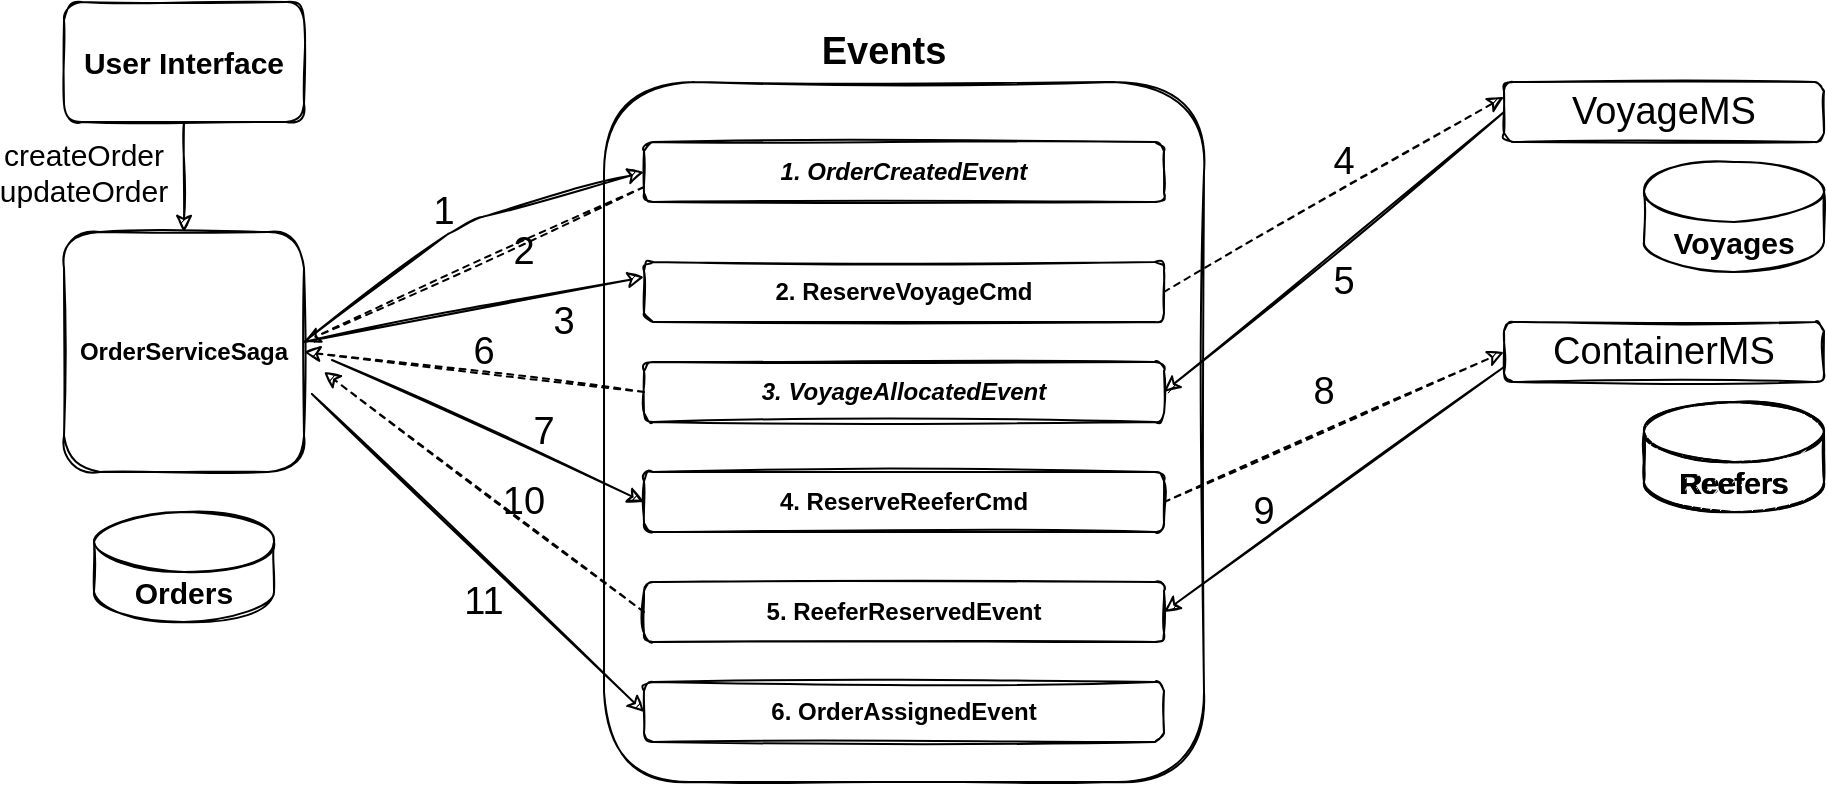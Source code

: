 <mxfile version="18.0.4" type="device"><diagram id="826VPpWqNZ8Hza4WHndU" name="Page-1"><mxGraphModel dx="1092" dy="808" grid="1" gridSize="10" guides="1" tooltips="1" connect="1" arrows="1" fold="1" page="1" pageScale="1" pageWidth="1100" pageHeight="1700" math="0" shadow="0"><root><mxCell id="0"/><mxCell id="1" parent="0"/><mxCell id="cwUZ9Wj_zchIhk9BmzC8-5" value="" style="rounded=1;whiteSpace=wrap;html=1;sketch=1;" parent="1" vertex="1"><mxGeometry x="400" y="120" width="300" height="350" as="geometry"/></mxCell><mxCell id="cwUZ9Wj_zchIhk9BmzC8-1" value="" style="whiteSpace=wrap;html=1;aspect=fixed;rounded=1;sketch=1;" parent="1" vertex="1"><mxGeometry x="130" y="195" width="120" height="120" as="geometry"/></mxCell><mxCell id="cwUZ9Wj_zchIhk9BmzC8-2" value="&lt;b&gt;OrderServiceSaga&lt;/b&gt;" style="text;html=1;strokeColor=none;fillColor=none;align=center;verticalAlign=middle;whiteSpace=wrap;rounded=0;sketch=1;" parent="1" vertex="1"><mxGeometry x="160" y="240" width="60" height="30" as="geometry"/></mxCell><mxCell id="cwUZ9Wj_zchIhk9BmzC8-4" value="&lt;span style=&quot;&quot;&gt;1. &lt;/span&gt;&lt;span style=&quot;&quot;&gt;OrderCreatedEvent&lt;/span&gt;" style="rounded=1;whiteSpace=wrap;html=1;sketch=1;fontStyle=3" parent="1" vertex="1"><mxGeometry x="420" y="150" width="260" height="30" as="geometry"/></mxCell><mxCell id="cwUZ9Wj_zchIhk9BmzC8-9" value="&lt;span style=&quot;&quot;&gt;3. &lt;/span&gt;&lt;span style=&quot;&quot;&gt;VoyageAllocatedEven&lt;/span&gt;&lt;span style=&quot;&quot;&gt;t&lt;/span&gt;" style="rounded=1;whiteSpace=wrap;html=1;sketch=1;fontStyle=3" parent="1" vertex="1"><mxGeometry x="420" y="260" width="260" height="30" as="geometry"/></mxCell><mxCell id="cwUZ9Wj_zchIhk9BmzC8-14" value="5.&amp;nbsp;&lt;span style=&quot;&quot;&gt;ReeferReservedEvent&lt;/span&gt;" style="rounded=1;whiteSpace=wrap;html=1;sketch=1;fontStyle=1" parent="1" vertex="1"><mxGeometry x="420" y="370" width="260" height="30" as="geometry"/></mxCell><mxCell id="cwUZ9Wj_zchIhk9BmzC8-18" value="" style="endArrow=classic;html=1;rounded=1;sketch=1;entryX=0;entryY=0.5;entryDx=0;entryDy=0;" parent="1" target="cwUZ9Wj_zchIhk9BmzC8-4" edge="1"><mxGeometry width="50" height="50" relative="1" as="geometry"><mxPoint x="250" y="250" as="sourcePoint"/><mxPoint x="300" y="200" as="targetPoint"/><Array as="points"><mxPoint x="330" y="190"/></Array></mxGeometry></mxCell><mxCell id="cwUZ9Wj_zchIhk9BmzC8-22" value="&lt;b&gt;&lt;font style=&quot;font-size: 19px;&quot;&gt;Events&lt;/font&gt;&lt;/b&gt;" style="text;html=1;strokeColor=none;fillColor=none;align=center;verticalAlign=middle;whiteSpace=wrap;rounded=0;sketch=1;" parent="1" vertex="1"><mxGeometry x="510" y="90" width="60" height="30" as="geometry"/></mxCell><mxCell id="cwUZ9Wj_zchIhk9BmzC8-23" value="VoyageMS" style="rounded=1;whiteSpace=wrap;html=1;sketch=1;fontSize=19;" parent="1" vertex="1"><mxGeometry x="850" y="120" width="160" height="30" as="geometry"/></mxCell><mxCell id="cwUZ9Wj_zchIhk9BmzC8-24" value="ContainerMS" style="rounded=1;whiteSpace=wrap;html=1;sketch=1;fontSize=19;" parent="1" vertex="1"><mxGeometry x="850" y="240" width="160" height="30" as="geometry"/></mxCell><mxCell id="cwUZ9Wj_zchIhk9BmzC8-27" value="" style="endArrow=classic;html=1;rounded=1;sketch=1;fontSize=19;entryX=0;entryY=0.75;entryDx=0;entryDy=0;dashed=1;exitX=0;exitY=0.75;exitDx=0;exitDy=0;" parent="1" source="cwUZ9Wj_zchIhk9BmzC8-4" edge="1"><mxGeometry width="50" height="50" relative="1" as="geometry"><mxPoint x="570" y="320" as="sourcePoint"/><mxPoint x="250" y="250" as="targetPoint"/></mxGeometry></mxCell><mxCell id="cwUZ9Wj_zchIhk9BmzC8-28" value="1" style="text;html=1;strokeColor=none;fillColor=none;align=center;verticalAlign=middle;whiteSpace=wrap;rounded=0;sketch=1;fontSize=19;" parent="1" vertex="1"><mxGeometry x="300" y="175" width="40" height="20" as="geometry"/></mxCell><mxCell id="cwUZ9Wj_zchIhk9BmzC8-30" value="2" style="text;html=1;strokeColor=none;fillColor=none;align=center;verticalAlign=middle;whiteSpace=wrap;rounded=0;sketch=1;fontSize=19;" parent="1" vertex="1"><mxGeometry x="340" y="195" width="40" height="20" as="geometry"/></mxCell><mxCell id="cwUZ9Wj_zchIhk9BmzC8-31" value="" style="endArrow=classic;html=1;rounded=1;dashed=1;sketch=1;fontSize=19;exitX=1;exitY=0.5;exitDx=0;exitDy=0;entryX=0;entryY=0.25;entryDx=0;entryDy=0;" parent="1" source="cwUZ9Wj_zchIhk9BmzC8-33" target="cwUZ9Wj_zchIhk9BmzC8-23" edge="1"><mxGeometry width="50" height="50" relative="1" as="geometry"><mxPoint x="780" y="200" as="sourcePoint"/><mxPoint x="830" y="150" as="targetPoint"/></mxGeometry></mxCell><mxCell id="cwUZ9Wj_zchIhk9BmzC8-32" value="" style="endArrow=classic;html=1;rounded=1;sketch=1;fontSize=19;entryX=1;entryY=0.5;entryDx=0;entryDy=0;exitX=0;exitY=0.5;exitDx=0;exitDy=0;" parent="1" source="cwUZ9Wj_zchIhk9BmzC8-23" target="cwUZ9Wj_zchIhk9BmzC8-9" edge="1"><mxGeometry width="50" height="50" relative="1" as="geometry"><mxPoint x="810" y="180" as="sourcePoint"/><mxPoint x="760" y="230" as="targetPoint"/></mxGeometry></mxCell><mxCell id="cwUZ9Wj_zchIhk9BmzC8-33" value="&lt;span style=&quot;&quot;&gt;2. ReserveVoyageCmd&lt;/span&gt;" style="rounded=1;whiteSpace=wrap;html=1;sketch=1;fontStyle=1" parent="1" vertex="1"><mxGeometry x="420" y="210" width="260" height="30" as="geometry"/></mxCell><mxCell id="cwUZ9Wj_zchIhk9BmzC8-34" value="" style="endArrow=classic;html=1;rounded=1;sketch=1;fontSize=19;entryX=0;entryY=0.25;entryDx=0;entryDy=0;" parent="1" target="cwUZ9Wj_zchIhk9BmzC8-33" edge="1"><mxGeometry width="50" height="50" relative="1" as="geometry"><mxPoint x="250" y="250" as="sourcePoint"/><mxPoint x="360" y="270" as="targetPoint"/></mxGeometry></mxCell><mxCell id="cwUZ9Wj_zchIhk9BmzC8-35" value="" style="endArrow=classic;html=1;rounded=1;dashed=1;sketch=1;fontSize=19;exitX=0;exitY=0.5;exitDx=0;exitDy=0;entryX=1;entryY=0.5;entryDx=0;entryDy=0;" parent="1" source="cwUZ9Wj_zchIhk9BmzC8-9" target="cwUZ9Wj_zchIhk9BmzC8-1" edge="1"><mxGeometry width="50" height="50" relative="1" as="geometry"><mxPoint x="420" y="176.25" as="sourcePoint"/><mxPoint x="250" y="273.75" as="targetPoint"/></mxGeometry></mxCell><mxCell id="cwUZ9Wj_zchIhk9BmzC8-36" value="3" style="text;html=1;strokeColor=none;fillColor=none;align=center;verticalAlign=middle;whiteSpace=wrap;rounded=0;sketch=1;fontSize=19;" parent="1" vertex="1"><mxGeometry x="360" y="230" width="40" height="20" as="geometry"/></mxCell><mxCell id="cwUZ9Wj_zchIhk9BmzC8-38" value="4" style="text;html=1;strokeColor=none;fillColor=none;align=center;verticalAlign=middle;whiteSpace=wrap;rounded=0;sketch=1;fontSize=19;" parent="1" vertex="1"><mxGeometry x="750" y="150" width="40" height="20" as="geometry"/></mxCell><mxCell id="cwUZ9Wj_zchIhk9BmzC8-40" value="5" style="text;html=1;strokeColor=none;fillColor=none;align=center;verticalAlign=middle;whiteSpace=wrap;rounded=0;sketch=1;fontSize=19;" parent="1" vertex="1"><mxGeometry x="750" y="210" width="40" height="20" as="geometry"/></mxCell><mxCell id="cwUZ9Wj_zchIhk9BmzC8-41" value="6" style="text;html=1;strokeColor=none;fillColor=none;align=center;verticalAlign=middle;whiteSpace=wrap;rounded=0;sketch=1;fontSize=19;" parent="1" vertex="1"><mxGeometry x="320" y="245" width="40" height="20" as="geometry"/></mxCell><mxCell id="cwUZ9Wj_zchIhk9BmzC8-43" value="&lt;span style=&quot;&quot;&gt;4. ReserveReeferCmd&lt;/span&gt;" style="rounded=1;whiteSpace=wrap;html=1;sketch=1;fontStyle=1" parent="1" vertex="1"><mxGeometry x="420" y="315" width="260" height="30" as="geometry"/></mxCell><mxCell id="cwUZ9Wj_zchIhk9BmzC8-44" value="" style="endArrow=classic;html=1;rounded=1;sketch=1;entryX=0;entryY=0.5;entryDx=0;entryDy=0;exitX=1.033;exitY=0.45;exitDx=0;exitDy=0;exitPerimeter=0;" parent="1" target="cwUZ9Wj_zchIhk9BmzC8-43" edge="1"><mxGeometry width="50" height="50" relative="1" as="geometry"><mxPoint x="263.96" y="259" as="sourcePoint"/><mxPoint x="430" y="395" as="targetPoint"/></mxGeometry></mxCell><mxCell id="cwUZ9Wj_zchIhk9BmzC8-45" value="7" style="text;html=1;strokeColor=none;fillColor=none;align=center;verticalAlign=middle;whiteSpace=wrap;rounded=0;sketch=1;fontSize=19;" parent="1" vertex="1"><mxGeometry x="350" y="285" width="40" height="20" as="geometry"/></mxCell><mxCell id="cwUZ9Wj_zchIhk9BmzC8-46" value="" style="endArrow=classic;html=1;rounded=1;dashed=1;sketch=1;fontSize=19;exitX=1;exitY=0.5;exitDx=0;exitDy=0;entryX=0;entryY=0.5;entryDx=0;entryDy=0;" parent="1" source="cwUZ9Wj_zchIhk9BmzC8-43" target="cwUZ9Wj_zchIhk9BmzC8-24" edge="1"><mxGeometry width="50" height="50" relative="1" as="geometry"><mxPoint x="690" y="235" as="sourcePoint"/><mxPoint x="860" y="137.5" as="targetPoint"/></mxGeometry></mxCell><mxCell id="cwUZ9Wj_zchIhk9BmzC8-47" value="8" style="text;html=1;strokeColor=none;fillColor=none;align=center;verticalAlign=middle;whiteSpace=wrap;rounded=0;sketch=1;fontSize=19;" parent="1" vertex="1"><mxGeometry x="740" y="265" width="40" height="20" as="geometry"/></mxCell><mxCell id="cwUZ9Wj_zchIhk9BmzC8-48" value="" style="endArrow=classic;html=1;rounded=1;dashed=1;sketch=1;fontSize=19;exitX=0;exitY=0.5;exitDx=0;exitDy=0;entryX=1;entryY=0.5;entryDx=0;entryDy=0;" parent="1" source="cwUZ9Wj_zchIhk9BmzC8-14" edge="1"><mxGeometry width="50" height="50" relative="1" as="geometry"><mxPoint x="430" y="285" as="sourcePoint"/><mxPoint x="260" y="265" as="targetPoint"/></mxGeometry></mxCell><mxCell id="cwUZ9Wj_zchIhk9BmzC8-49" value="9" style="text;html=1;strokeColor=none;fillColor=none;align=center;verticalAlign=middle;whiteSpace=wrap;rounded=0;sketch=1;fontSize=19;" parent="1" vertex="1"><mxGeometry x="710" y="325" width="40" height="20" as="geometry"/></mxCell><mxCell id="cwUZ9Wj_zchIhk9BmzC8-51" value="10" style="text;html=1;strokeColor=none;fillColor=none;align=center;verticalAlign=middle;whiteSpace=wrap;rounded=0;sketch=1;fontSize=19;" parent="1" vertex="1"><mxGeometry x="340" y="320" width="40" height="20" as="geometry"/></mxCell><mxCell id="cwUZ9Wj_zchIhk9BmzC8-53" value="11" style="text;html=1;strokeColor=none;fillColor=none;align=center;verticalAlign=middle;whiteSpace=wrap;rounded=0;sketch=1;fontSize=19;" parent="1" vertex="1"><mxGeometry x="320" y="370" width="40" height="20" as="geometry"/></mxCell><mxCell id="cwUZ9Wj_zchIhk9BmzC8-54" value="" style="endArrow=classic;html=1;rounded=1;sketch=1;fontSize=19;entryX=1;entryY=0.5;entryDx=0;entryDy=0;exitX=0;exitY=0.75;exitDx=0;exitDy=0;" parent="1" source="cwUZ9Wj_zchIhk9BmzC8-24" target="cwUZ9Wj_zchIhk9BmzC8-14" edge="1"><mxGeometry width="50" height="50" relative="1" as="geometry"><mxPoint x="860" y="145" as="sourcePoint"/><mxPoint x="690" y="285" as="targetPoint"/></mxGeometry></mxCell><mxCell id="V3_o4joTrI1YrEDrUo_O-2" style="edgeStyle=orthogonalEdgeStyle;rounded=1;sketch=1;orthogonalLoop=1;jettySize=auto;html=1;labelBackgroundColor=#CC0000;fontSize=15;fontColor=#000000;" parent="1" source="V3_o4joTrI1YrEDrUo_O-1" target="cwUZ9Wj_zchIhk9BmzC8-1" edge="1"><mxGeometry relative="1" as="geometry"/></mxCell><mxCell id="V3_o4joTrI1YrEDrUo_O-1" value="&lt;font color=&quot;#000000&quot;&gt;&lt;b&gt;User Interface&lt;/b&gt;&lt;/font&gt;" style="rounded=1;whiteSpace=wrap;html=1;sketch=1;fillStyle=hachure;fontSize=15;fontColor=#CC0000;strokeWidth=1;" parent="1" vertex="1"><mxGeometry x="130" y="80" width="120" height="60" as="geometry"/></mxCell><mxCell id="V3_o4joTrI1YrEDrUo_O-3" value="createOrder&lt;br&gt;updateOrder" style="text;html=1;strokeColor=none;fillColor=none;align=center;verticalAlign=middle;whiteSpace=wrap;rounded=0;sketch=1;fillStyle=hachure;fontSize=15;fontColor=#000000;" parent="1" vertex="1"><mxGeometry x="110" y="150" width="60" height="30" as="geometry"/></mxCell><mxCell id="V3_o4joTrI1YrEDrUo_O-4" value="&lt;b&gt;Orders&lt;/b&gt;" style="shape=cylinder3;whiteSpace=wrap;html=1;boundedLbl=1;backgroundOutline=1;size=15;rounded=1;sketch=1;fillStyle=hachure;fontSize=15;fontColor=#000000;strokeWidth=1;" parent="1" vertex="1"><mxGeometry x="145" y="335" width="90" height="55" as="geometry"/></mxCell><mxCell id="V3_o4joTrI1YrEDrUo_O-5" value="&lt;b&gt;Voyages&lt;/b&gt;" style="shape=cylinder3;whiteSpace=wrap;html=1;boundedLbl=1;backgroundOutline=1;size=15;rounded=1;sketch=1;fillStyle=hachure;fontSize=15;fontColor=#000000;strokeWidth=1;" parent="1" vertex="1"><mxGeometry x="920" y="160" width="90" height="55" as="geometry"/></mxCell><mxCell id="V3_o4joTrI1YrEDrUo_O-6" value="Reefers" style="shape=cylinder3;whiteSpace=wrap;html=1;boundedLbl=1;backgroundOutline=1;size=15;rounded=1;sketch=1;fillStyle=hachure;fontSize=15;fontColor=#000000;strokeWidth=1;" parent="1" vertex="1"><mxGeometry x="920" y="280" width="90" height="55" as="geometry"/></mxCell><mxCell id="V3_o4joTrI1YrEDrUo_O-7" value="&lt;b&gt;Reefers&lt;/b&gt;" style="shape=cylinder3;whiteSpace=wrap;html=1;boundedLbl=1;backgroundOutline=1;size=15;rounded=1;sketch=1;fillStyle=hachure;fontSize=15;fontColor=#000000;strokeWidth=1;" parent="1" vertex="1"><mxGeometry x="920" y="280" width="90" height="55" as="geometry"/></mxCell><mxCell id="C2Im4Jx4-4kf_UqLka67-1" value="6.&amp;nbsp;&lt;span style=&quot;&quot;&gt;OrderAssignedEvent&lt;/span&gt;" style="rounded=1;whiteSpace=wrap;html=1;sketch=1;fontStyle=1" vertex="1" parent="1"><mxGeometry x="420" y="420" width="260" height="30" as="geometry"/></mxCell><mxCell id="C2Im4Jx4-4kf_UqLka67-2" value="" style="endArrow=classic;html=1;rounded=1;sketch=1;entryX=0;entryY=0.5;entryDx=0;entryDy=0;exitX=1.033;exitY=0.675;exitDx=0;exitDy=0;exitPerimeter=0;" edge="1" parent="1" source="cwUZ9Wj_zchIhk9BmzC8-1" target="C2Im4Jx4-4kf_UqLka67-1"><mxGeometry width="50" height="50" relative="1" as="geometry"><mxPoint x="273.96" y="269" as="sourcePoint"/><mxPoint x="430" y="340" as="targetPoint"/></mxGeometry></mxCell></root></mxGraphModel></diagram></mxfile>